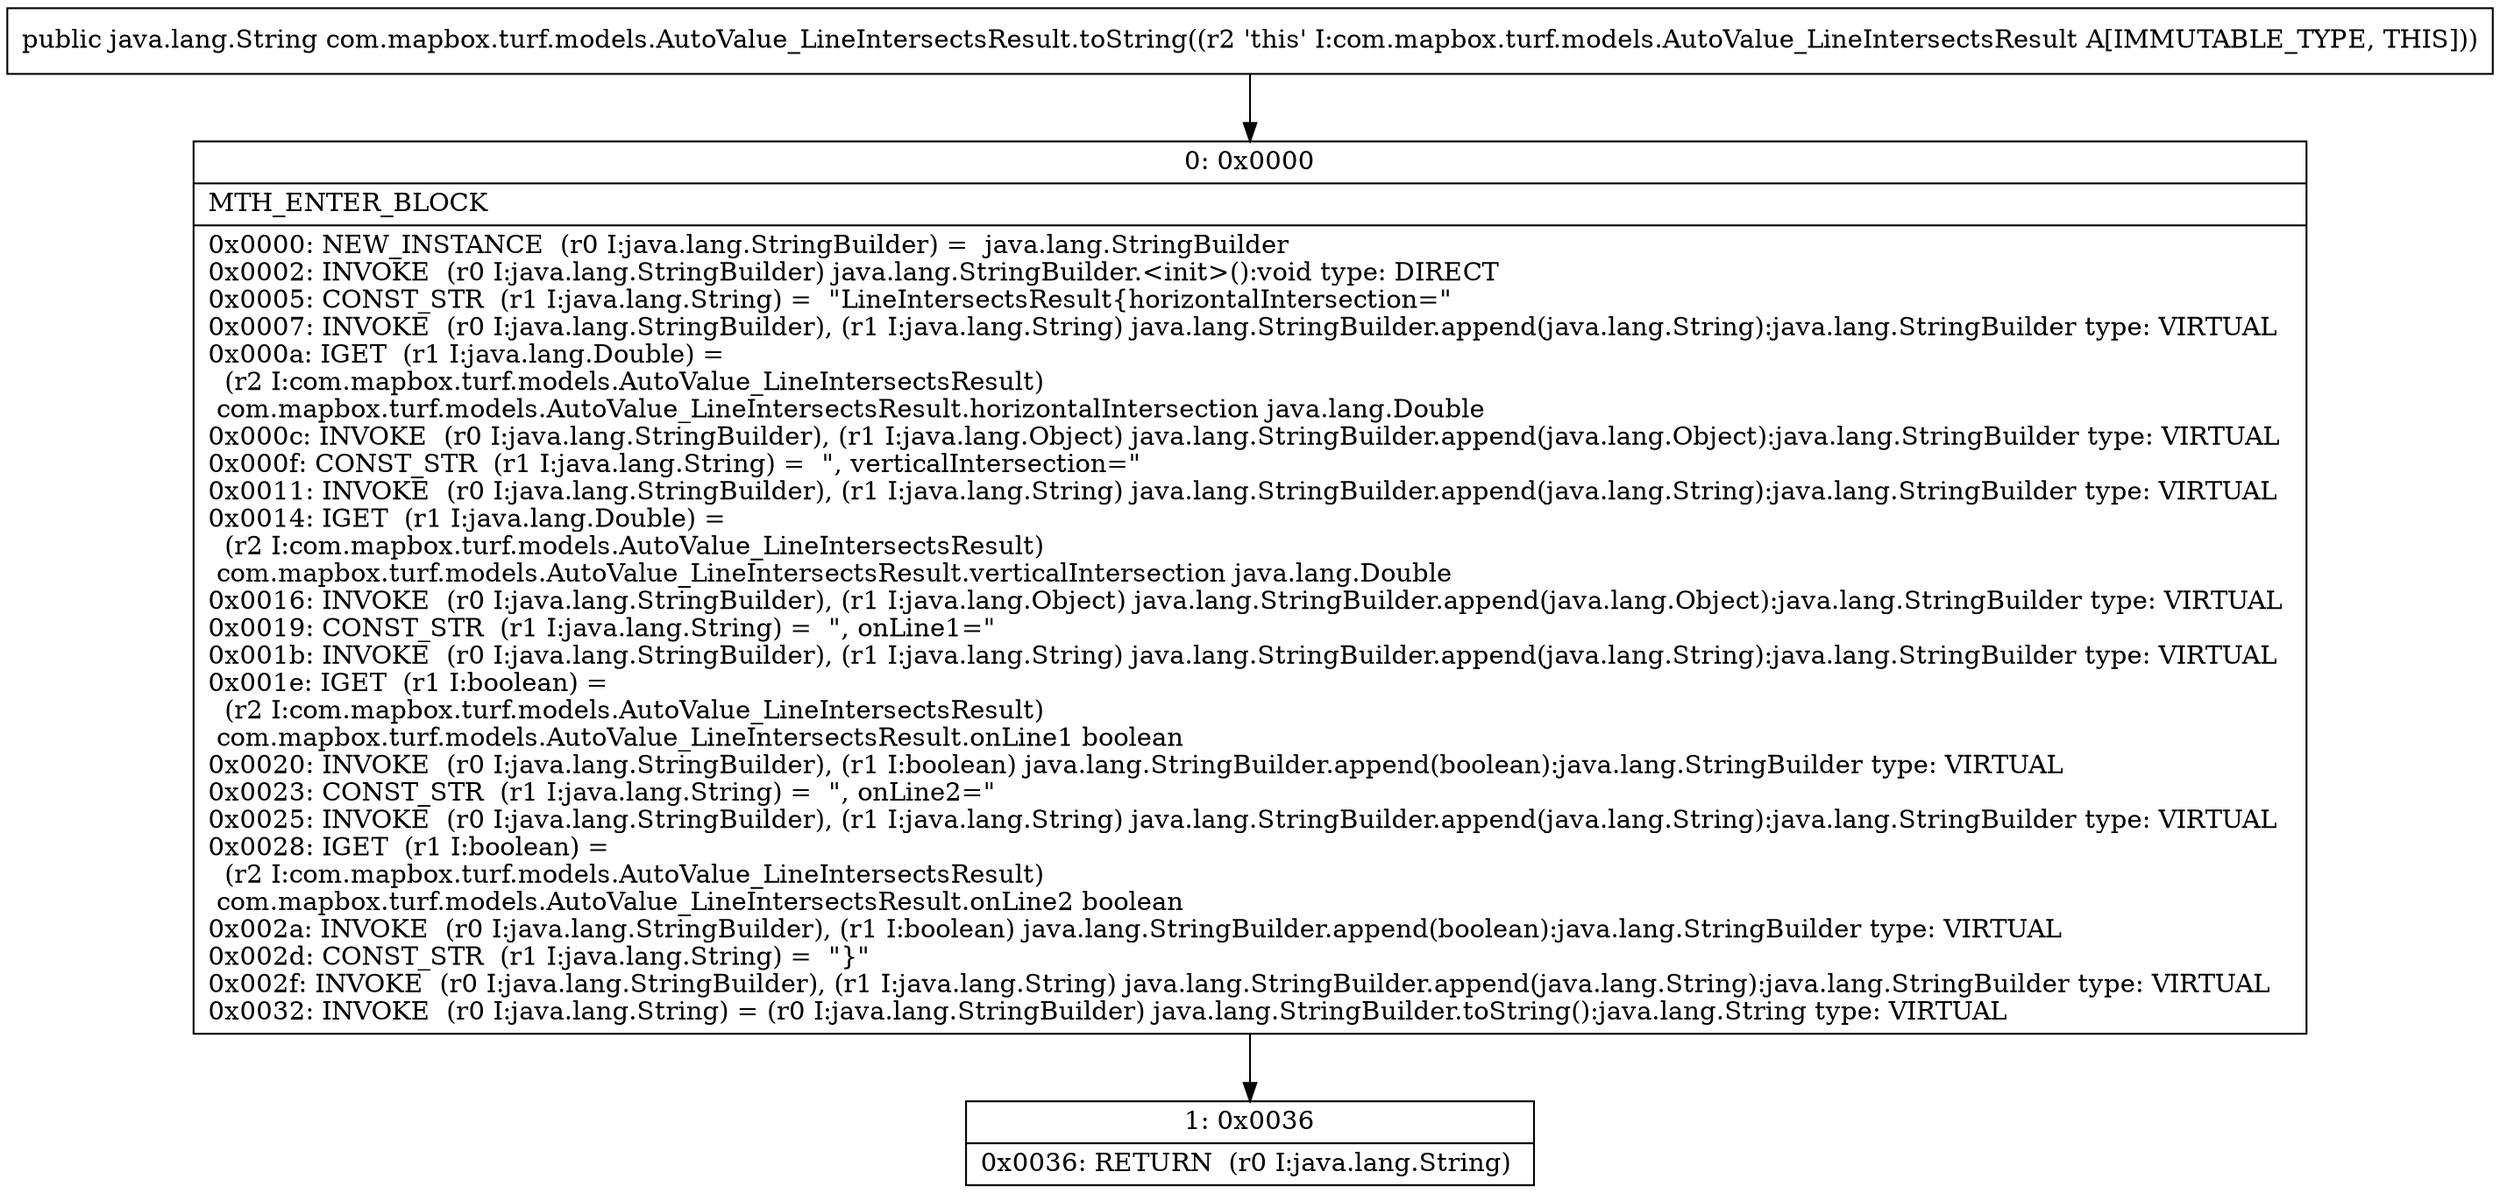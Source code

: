 digraph "CFG forcom.mapbox.turf.models.AutoValue_LineIntersectsResult.toString()Ljava\/lang\/String;" {
Node_0 [shape=record,label="{0\:\ 0x0000|MTH_ENTER_BLOCK\l|0x0000: NEW_INSTANCE  (r0 I:java.lang.StringBuilder) =  java.lang.StringBuilder \l0x0002: INVOKE  (r0 I:java.lang.StringBuilder) java.lang.StringBuilder.\<init\>():void type: DIRECT \l0x0005: CONST_STR  (r1 I:java.lang.String) =  \"LineIntersectsResult\{horizontalIntersection=\" \l0x0007: INVOKE  (r0 I:java.lang.StringBuilder), (r1 I:java.lang.String) java.lang.StringBuilder.append(java.lang.String):java.lang.StringBuilder type: VIRTUAL \l0x000a: IGET  (r1 I:java.lang.Double) = \l  (r2 I:com.mapbox.turf.models.AutoValue_LineIntersectsResult)\l com.mapbox.turf.models.AutoValue_LineIntersectsResult.horizontalIntersection java.lang.Double \l0x000c: INVOKE  (r0 I:java.lang.StringBuilder), (r1 I:java.lang.Object) java.lang.StringBuilder.append(java.lang.Object):java.lang.StringBuilder type: VIRTUAL \l0x000f: CONST_STR  (r1 I:java.lang.String) =  \", verticalIntersection=\" \l0x0011: INVOKE  (r0 I:java.lang.StringBuilder), (r1 I:java.lang.String) java.lang.StringBuilder.append(java.lang.String):java.lang.StringBuilder type: VIRTUAL \l0x0014: IGET  (r1 I:java.lang.Double) = \l  (r2 I:com.mapbox.turf.models.AutoValue_LineIntersectsResult)\l com.mapbox.turf.models.AutoValue_LineIntersectsResult.verticalIntersection java.lang.Double \l0x0016: INVOKE  (r0 I:java.lang.StringBuilder), (r1 I:java.lang.Object) java.lang.StringBuilder.append(java.lang.Object):java.lang.StringBuilder type: VIRTUAL \l0x0019: CONST_STR  (r1 I:java.lang.String) =  \", onLine1=\" \l0x001b: INVOKE  (r0 I:java.lang.StringBuilder), (r1 I:java.lang.String) java.lang.StringBuilder.append(java.lang.String):java.lang.StringBuilder type: VIRTUAL \l0x001e: IGET  (r1 I:boolean) = \l  (r2 I:com.mapbox.turf.models.AutoValue_LineIntersectsResult)\l com.mapbox.turf.models.AutoValue_LineIntersectsResult.onLine1 boolean \l0x0020: INVOKE  (r0 I:java.lang.StringBuilder), (r1 I:boolean) java.lang.StringBuilder.append(boolean):java.lang.StringBuilder type: VIRTUAL \l0x0023: CONST_STR  (r1 I:java.lang.String) =  \", onLine2=\" \l0x0025: INVOKE  (r0 I:java.lang.StringBuilder), (r1 I:java.lang.String) java.lang.StringBuilder.append(java.lang.String):java.lang.StringBuilder type: VIRTUAL \l0x0028: IGET  (r1 I:boolean) = \l  (r2 I:com.mapbox.turf.models.AutoValue_LineIntersectsResult)\l com.mapbox.turf.models.AutoValue_LineIntersectsResult.onLine2 boolean \l0x002a: INVOKE  (r0 I:java.lang.StringBuilder), (r1 I:boolean) java.lang.StringBuilder.append(boolean):java.lang.StringBuilder type: VIRTUAL \l0x002d: CONST_STR  (r1 I:java.lang.String) =  \"\}\" \l0x002f: INVOKE  (r0 I:java.lang.StringBuilder), (r1 I:java.lang.String) java.lang.StringBuilder.append(java.lang.String):java.lang.StringBuilder type: VIRTUAL \l0x0032: INVOKE  (r0 I:java.lang.String) = (r0 I:java.lang.StringBuilder) java.lang.StringBuilder.toString():java.lang.String type: VIRTUAL \l}"];
Node_1 [shape=record,label="{1\:\ 0x0036|0x0036: RETURN  (r0 I:java.lang.String) \l}"];
MethodNode[shape=record,label="{public java.lang.String com.mapbox.turf.models.AutoValue_LineIntersectsResult.toString((r2 'this' I:com.mapbox.turf.models.AutoValue_LineIntersectsResult A[IMMUTABLE_TYPE, THIS])) }"];
MethodNode -> Node_0;
Node_0 -> Node_1;
}

